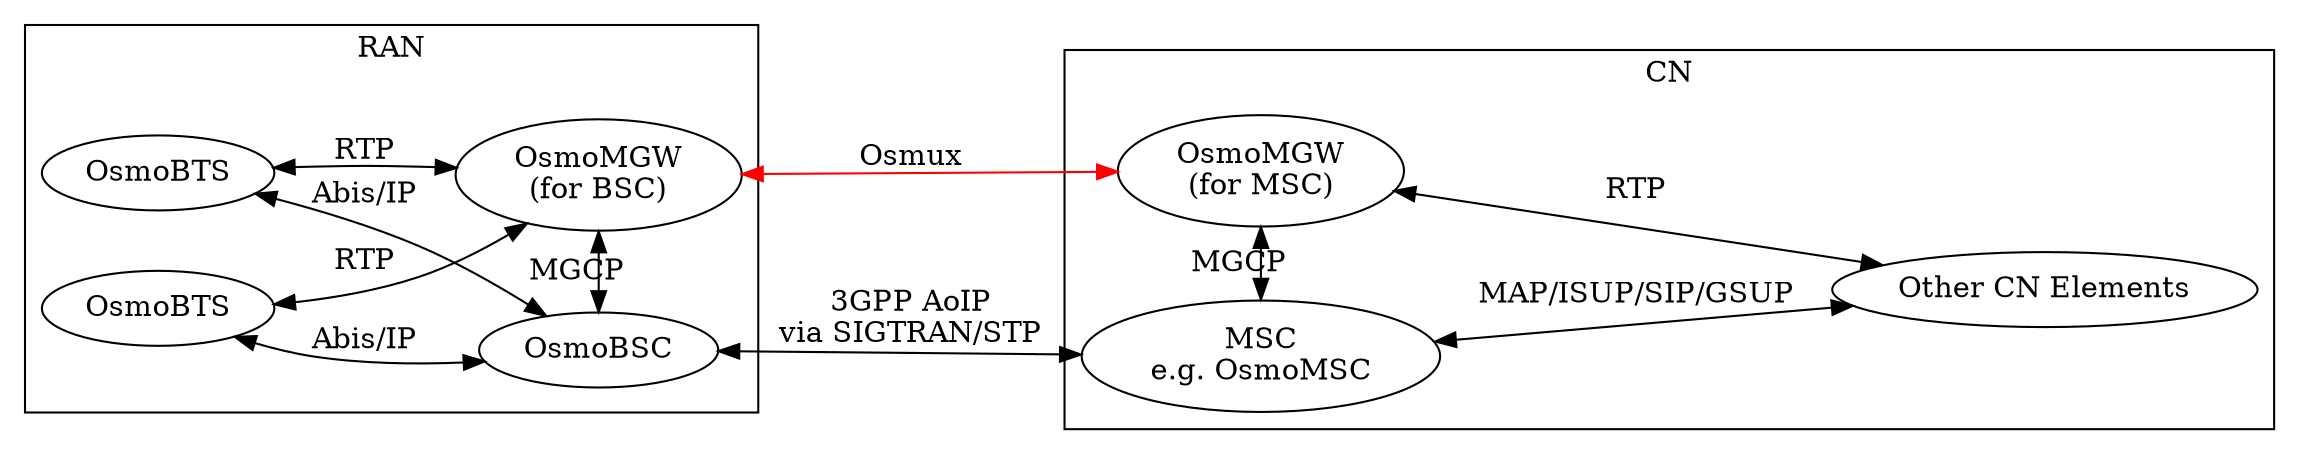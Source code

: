 digraph G {
	rankdir = LR;
	subgraph cluster_RAN {
		OsmoBTS1 [label="OsmoBTS"];
		OsmoBTS2 [label="OsmoBTS"];
		OsmoBSC;
		OsmoMGW [label="OsmoMGW\n(for BSC)"];

		OsmoBTS1 -> OsmoBSC [label="Abis/IP", dir="both"];
		OsmoBTS2 -> OsmoBSC [label="Abis/IP", dir="both"];
		OsmoBSC -> OsmoMGW [label="MGCP", dir="both"];
		{ rank = same; OsmoBSC; OsmoMGW }

		OsmoBTS1 -> OsmoMGW [label="RTP", dir="both"];
		OsmoBTS2 -> OsmoMGW [label="RTP", dir="both"];

		label = "RAN";
	}
	subgraph cluster_CN {
		OsmoMGW1 [label="OsmoMGW\n(for MSC)"];
		OsmoMSC [label="MSC\ne.g. OsmoMSC"];
		Core [label="Other CN Elements"];
		OsmoMSC -> Core [label="MAP/ISUP/SIP/GSUP", dir="both"];
		OsmoMSC -> OsmoMGW1 [label="MGCP", dir="both"];
		{ rank = same; OsmoMSC; OsmoMGW1 }
		OsmoMGW -> OsmoMGW1 [label="Osmux", dir="both", color=red];
		OsmoMGW1 -> Core [label="RTP", dir="both"];
		label = "CN";
	}

	OsmoBSC -> OsmoMSC [label="3GPP AoIP\nvia SIGTRAN/STP", dir="both"];
}
